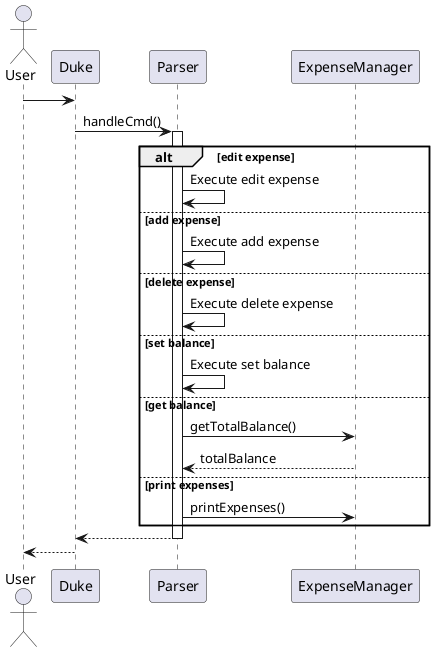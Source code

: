 @startuml

actor User

User -> Duke
Duke -> Parser: handleCmd()
activate Parser
alt edit expense
    Parser -> Parser: Execute edit expense
else add expense
    Parser -> Parser: Execute add expense
else delete expense
    Parser -> Parser: Execute delete expense
else set balance
    Parser -> Parser: Execute set balance
else get balance
    Parser -> ExpenseManager: getTotalBalance()
    ExpenseManager --> Parser: totalBalance
else print expenses
    Parser -> ExpenseManager: printExpenses()
end
Parser --> Duke
deactivate Parser
Duke --> User

@enduml
